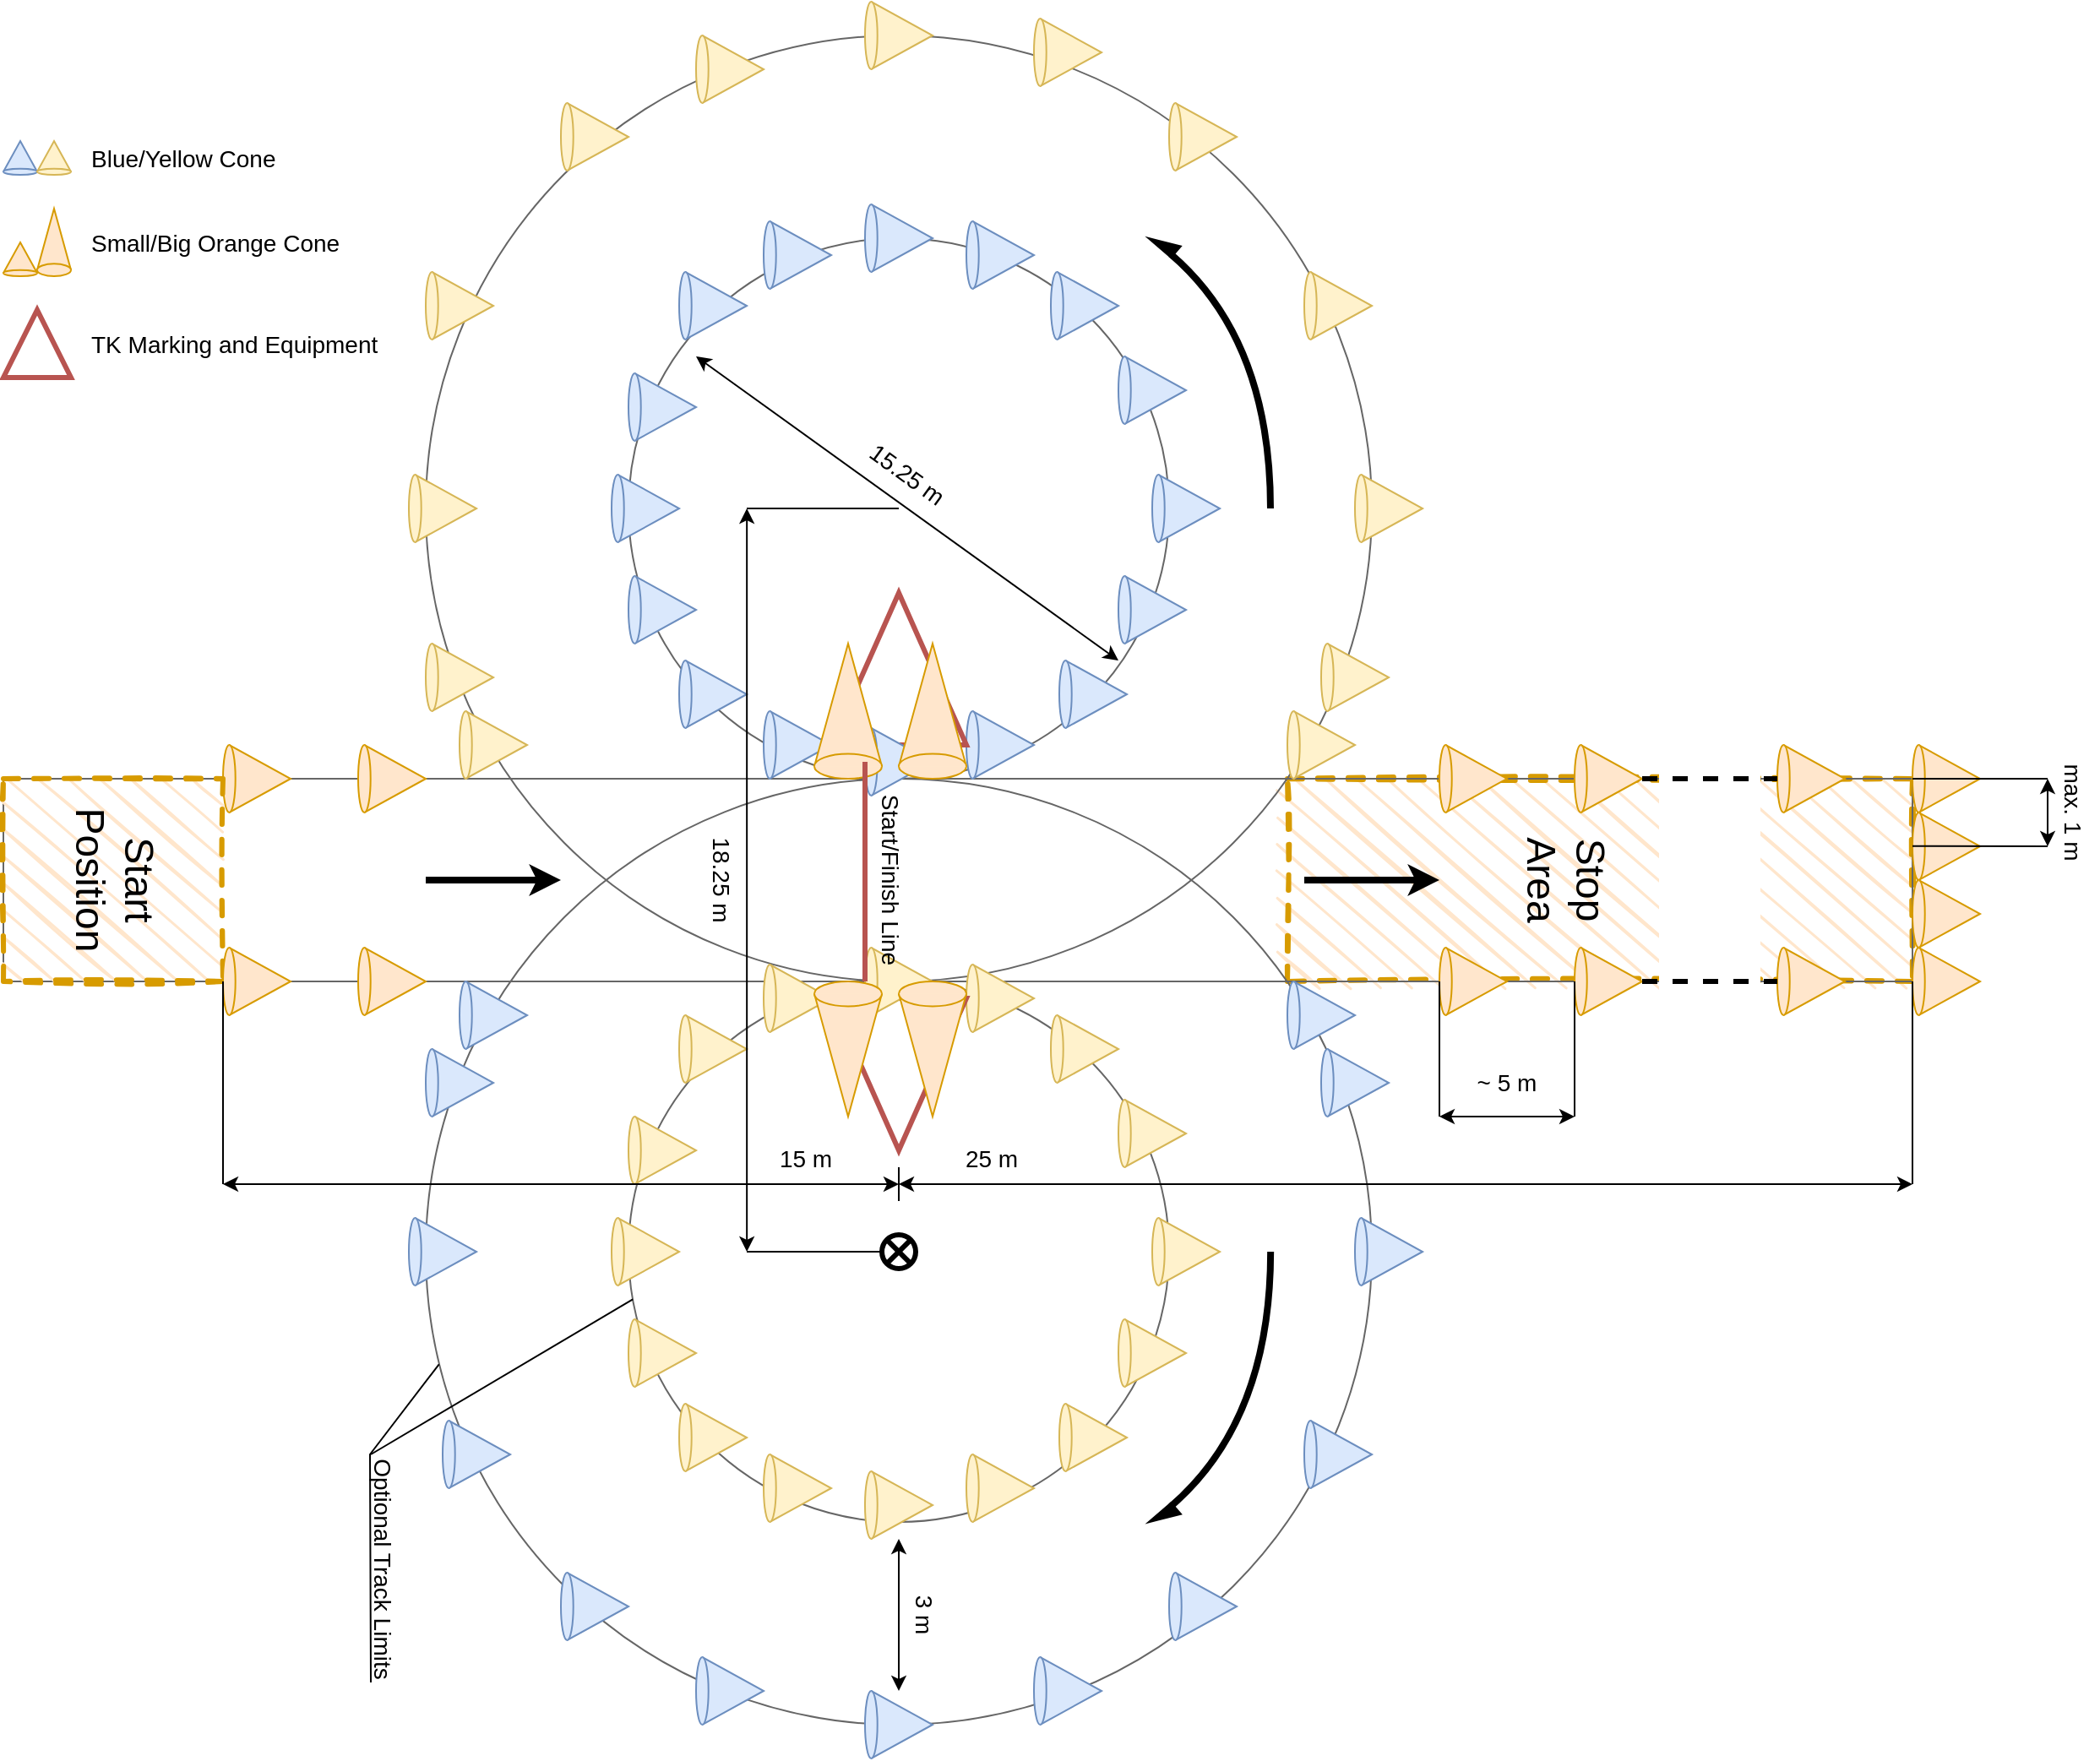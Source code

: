 <mxfile version="17.2.4" type="device"><diagram id="MuWoHAlohUoBWQjCXuMJ" name="Page-1"><mxGraphModel dx="1933" dy="887" grid="1" gridSize="10" guides="1" tooltips="1" connect="1" arrows="1" fold="1" page="1" pageScale="1" pageWidth="827" pageHeight="1169" math="0" shadow="0"><root><mxCell id="0"/><mxCell id="1" parent="0"/><mxCell id="T4EGr6HUUiXSHYxvenh9-151" value="" style="group;rotation=90;" parent="1" vertex="1" connectable="0"><mxGeometry x="100" y="-60" width="1040" height="1240" as="geometry"/></mxCell><mxCell id="T4EGr6HUUiXSHYxvenh9-90" value="" style="rounded=0;whiteSpace=wrap;html=1;dashed=1;strokeWidth=3;fillColor=#ffe6cc;sketch=1;glass=0;strokeColor=#d79b00;rotation=90;" parent="T4EGr6HUUiXSHYxvenh9-151" vertex="1"><mxGeometry x="785" y="435" width="120" height="370" as="geometry"/></mxCell><mxCell id="T4EGr6HUUiXSHYxvenh9-86" value="" style="rounded=0;whiteSpace=wrap;html=1;sketch=0;strokeColor=#666666;strokeWidth=1;fillColor=none;fontColor=#333333;rotation=90;" parent="T4EGr6HUUiXSHYxvenh9-151" vertex="1"><mxGeometry x="405" y="55" width="120" height="1130" as="geometry"/></mxCell><mxCell id="T4EGr6HUUiXSHYxvenh9-7" value="" style="ellipse;whiteSpace=wrap;html=1;aspect=fixed;fillColor=none;strokeColor=#666666;sketch=0;fontColor=#333333;rotation=90;" parent="T4EGr6HUUiXSHYxvenh9-151" vertex="1"><mxGeometry x="150" y="560" width="560" height="560" as="geometry"/></mxCell><mxCell id="T4EGr6HUUiXSHYxvenh9-1" value="" style="verticalLabelPosition=bottom;verticalAlign=top;html=1;shape=mxgraph.basic.cone;fillColor=#ffe6cc;strokeColor=#d79b00;rotation=90;" parent="T4EGr6HUUiXSHYxvenh9-151" vertex="1"><mxGeometry x="30" y="540" width="40" height="40" as="geometry"/></mxCell><mxCell id="T4EGr6HUUiXSHYxvenh9-8" value="" style="ellipse;whiteSpace=wrap;html=1;aspect=fixed;fillColor=none;fontColor=#333333;strokeColor=#666666;rotation=90;" parent="T4EGr6HUUiXSHYxvenh9-151" vertex="1"><mxGeometry x="150" y="120" width="560" height="560" as="geometry"/></mxCell><mxCell id="oz5WxTa_yikLA2aM4Ti5-54" value="" style="rounded=0;whiteSpace=wrap;html=1;dashed=1;strokeWidth=3;fillColor=#ffe6cc;sketch=1;glass=0;strokeColor=#d79b00;rotation=90;" parent="T4EGr6HUUiXSHYxvenh9-151" vertex="1"><mxGeometry x="-95" y="555" width="120" height="130" as="geometry"/></mxCell><mxCell id="T4EGr6HUUiXSHYxvenh9-2" value="" style="verticalLabelPosition=bottom;verticalAlign=top;html=1;shape=mxgraph.basic.cone;fillColor=#ffe6cc;strokeColor=#d79b00;rotation=90;" parent="T4EGr6HUUiXSHYxvenh9-151" vertex="1"><mxGeometry x="30" y="660" width="40" height="40" as="geometry"/></mxCell><mxCell id="T4EGr6HUUiXSHYxvenh9-3" value="" style="verticalLabelPosition=bottom;verticalAlign=top;html=1;shape=mxgraph.basic.cone;fillColor=#ffe6cc;strokeColor=#d79b00;rotation=90;" parent="T4EGr6HUUiXSHYxvenh9-151" vertex="1"><mxGeometry x="110" y="540" width="40" height="40" as="geometry"/></mxCell><mxCell id="T4EGr6HUUiXSHYxvenh9-4" value="" style="verticalLabelPosition=bottom;verticalAlign=top;html=1;shape=mxgraph.basic.cone;fillColor=#ffe6cc;strokeColor=#d79b00;rotation=90;" parent="T4EGr6HUUiXSHYxvenh9-151" vertex="1"><mxGeometry x="110" y="660" width="40" height="40" as="geometry"/></mxCell><mxCell id="T4EGr6HUUiXSHYxvenh9-5" value="" style="ellipse;whiteSpace=wrap;html=1;aspect=fixed;fillColor=none;fontColor=#333333;strokeColor=#666666;rotation=90;" parent="T4EGr6HUUiXSHYxvenh9-151" vertex="1"><mxGeometry x="270" y="680" width="320" height="320" as="geometry"/></mxCell><mxCell id="T4EGr6HUUiXSHYxvenh9-9" value="" style="ellipse;whiteSpace=wrap;html=1;aspect=fixed;fillColor=none;fontColor=#333333;strokeColor=#666666;rotation=90;" parent="T4EGr6HUUiXSHYxvenh9-151" vertex="1"><mxGeometry x="270" y="240" width="320" height="320" as="geometry"/></mxCell><mxCell id="T4EGr6HUUiXSHYxvenh9-10" value="" style="verticalLabelPosition=bottom;verticalAlign=top;html=1;shape=mxgraph.basic.cone;fillColor=#fff2cc;strokeColor=#d6b656;rotation=90;" parent="T4EGr6HUUiXSHYxvenh9-151" vertex="1"><mxGeometry x="170" y="520" width="40" height="40" as="geometry"/></mxCell><mxCell id="T4EGr6HUUiXSHYxvenh9-11" value="" style="verticalLabelPosition=bottom;verticalAlign=top;html=1;shape=mxgraph.basic.cone;fillColor=#fff2cc;strokeColor=#d6b656;rotation=90;" parent="T4EGr6HUUiXSHYxvenh9-151" vertex="1"><mxGeometry x="150" y="480" width="40" height="40" as="geometry"/></mxCell><mxCell id="T4EGr6HUUiXSHYxvenh9-12" value="" style="verticalLabelPosition=bottom;verticalAlign=top;html=1;shape=mxgraph.basic.cone;fillColor=#dae8fc;strokeColor=#6c8ebf;rotation=90;" parent="T4EGr6HUUiXSHYxvenh9-151" vertex="1"><mxGeometry x="170" y="680" width="40" height="40" as="geometry"/></mxCell><mxCell id="T4EGr6HUUiXSHYxvenh9-13" value="" style="verticalLabelPosition=bottom;verticalAlign=top;html=1;shape=mxgraph.basic.cone;fillColor=#dae8fc;strokeColor=#6c8ebf;rotation=90;" parent="T4EGr6HUUiXSHYxvenh9-151" vertex="1"><mxGeometry x="150" y="720" width="40" height="40" as="geometry"/></mxCell><mxCell id="T4EGr6HUUiXSHYxvenh9-14" value="" style="verticalLabelPosition=bottom;verticalAlign=top;html=1;shape=mxgraph.basic.cone;fillColor=#fff2cc;strokeColor=#d6b656;rotation=90;" parent="T4EGr6HUUiXSHYxvenh9-151" vertex="1"><mxGeometry x="660" y="520" width="40" height="40" as="geometry"/></mxCell><mxCell id="T4EGr6HUUiXSHYxvenh9-15" value="" style="verticalLabelPosition=bottom;verticalAlign=top;html=1;shape=mxgraph.basic.cone;fillColor=#fff2cc;strokeColor=#d6b656;rotation=90;" parent="T4EGr6HUUiXSHYxvenh9-151" vertex="1"><mxGeometry x="680" y="480" width="40" height="40" as="geometry"/></mxCell><mxCell id="T4EGr6HUUiXSHYxvenh9-16" value="" style="verticalLabelPosition=bottom;verticalAlign=top;html=1;shape=mxgraph.basic.cone;fillColor=#dae8fc;strokeColor=#6c8ebf;rotation=90;" parent="T4EGr6HUUiXSHYxvenh9-151" vertex="1"><mxGeometry x="660" y="680" width="40" height="40" as="geometry"/></mxCell><mxCell id="T4EGr6HUUiXSHYxvenh9-17" value="" style="verticalLabelPosition=bottom;verticalAlign=top;html=1;shape=mxgraph.basic.cone;fillColor=#dae8fc;strokeColor=#6c8ebf;rotation=90;" parent="T4EGr6HUUiXSHYxvenh9-151" vertex="1"><mxGeometry x="680" y="720" width="40" height="40" as="geometry"/></mxCell><mxCell id="T4EGr6HUUiXSHYxvenh9-18" value="" style="verticalLabelPosition=bottom;verticalAlign=top;html=1;shape=mxgraph.basic.cone;fillColor=#dae8fc;strokeColor=#6c8ebf;rotation=90;" parent="T4EGr6HUUiXSHYxvenh9-151" vertex="1"><mxGeometry x="700" y="820" width="40" height="40" as="geometry"/></mxCell><mxCell id="T4EGr6HUUiXSHYxvenh9-19" value="" style="verticalLabelPosition=bottom;verticalAlign=top;html=1;shape=mxgraph.basic.cone;fillColor=#dae8fc;strokeColor=#6c8ebf;rotation=90;" parent="T4EGr6HUUiXSHYxvenh9-151" vertex="1"><mxGeometry x="140" y="820" width="40" height="40" as="geometry"/></mxCell><mxCell id="T4EGr6HUUiXSHYxvenh9-20" value="" style="verticalLabelPosition=bottom;verticalAlign=top;html=1;shape=mxgraph.basic.cone;fillColor=#dae8fc;strokeColor=#6c8ebf;rotation=90;" parent="T4EGr6HUUiXSHYxvenh9-151" vertex="1"><mxGeometry x="410" y="1100" width="40" height="40" as="geometry"/></mxCell><mxCell id="T4EGr6HUUiXSHYxvenh9-21" value="" style="verticalLabelPosition=bottom;verticalAlign=top;html=1;shape=mxgraph.basic.cone;fillColor=#dae8fc;strokeColor=#6c8ebf;rotation=90;" parent="T4EGr6HUUiXSHYxvenh9-151" vertex="1"><mxGeometry x="510" y="1080" width="40" height="40" as="geometry"/></mxCell><mxCell id="T4EGr6HUUiXSHYxvenh9-22" value="" style="verticalLabelPosition=bottom;verticalAlign=top;html=1;shape=mxgraph.basic.cone;fillColor=#dae8fc;strokeColor=#6c8ebf;rotation=90;" parent="T4EGr6HUUiXSHYxvenh9-151" vertex="1"><mxGeometry x="590" y="1030" width="40" height="40" as="geometry"/></mxCell><mxCell id="T4EGr6HUUiXSHYxvenh9-23" value="" style="verticalLabelPosition=bottom;verticalAlign=top;html=1;shape=mxgraph.basic.cone;fillColor=#dae8fc;strokeColor=#6c8ebf;rotation=90;" parent="T4EGr6HUUiXSHYxvenh9-151" vertex="1"><mxGeometry x="670" y="940" width="40" height="40" as="geometry"/></mxCell><mxCell id="T4EGr6HUUiXSHYxvenh9-24" value="" style="verticalLabelPosition=bottom;verticalAlign=top;html=1;shape=mxgraph.basic.cone;fillColor=#dae8fc;strokeColor=#6c8ebf;rotation=90;" parent="T4EGr6HUUiXSHYxvenh9-151" vertex="1"><mxGeometry x="310" y="1080" width="40" height="40" as="geometry"/></mxCell><mxCell id="T4EGr6HUUiXSHYxvenh9-25" value="" style="verticalLabelPosition=bottom;verticalAlign=top;html=1;shape=mxgraph.basic.cone;fillColor=#dae8fc;strokeColor=#6c8ebf;rotation=90;" parent="T4EGr6HUUiXSHYxvenh9-151" vertex="1"><mxGeometry x="230" y="1030" width="40" height="40" as="geometry"/></mxCell><mxCell id="T4EGr6HUUiXSHYxvenh9-26" value="" style="verticalLabelPosition=bottom;verticalAlign=top;html=1;shape=mxgraph.basic.cone;fillColor=#dae8fc;strokeColor=#6c8ebf;rotation=90;" parent="T4EGr6HUUiXSHYxvenh9-151" vertex="1"><mxGeometry x="160" y="940" width="40" height="40" as="geometry"/></mxCell><mxCell id="T4EGr6HUUiXSHYxvenh9-27" value="" style="verticalLabelPosition=bottom;verticalAlign=top;html=1;shape=mxgraph.basic.cone;fillColor=#fff2cc;strokeColor=#d6b656;rotation=90;" parent="T4EGr6HUUiXSHYxvenh9-151" vertex="1"><mxGeometry x="140" y="380" width="40" height="40" as="geometry"/></mxCell><mxCell id="T4EGr6HUUiXSHYxvenh9-28" value="" style="verticalLabelPosition=bottom;verticalAlign=top;html=1;shape=mxgraph.basic.cone;fillColor=#fff2cc;strokeColor=#d6b656;rotation=90;" parent="T4EGr6HUUiXSHYxvenh9-151" vertex="1"><mxGeometry x="700" y="380" width="40" height="40" as="geometry"/></mxCell><mxCell id="T4EGr6HUUiXSHYxvenh9-29" value="" style="verticalLabelPosition=bottom;verticalAlign=top;html=1;shape=mxgraph.basic.cone;fillColor=#fff2cc;strokeColor=#d6b656;rotation=90;" parent="T4EGr6HUUiXSHYxvenh9-151" vertex="1"><mxGeometry x="410" y="100" width="40" height="40" as="geometry"/></mxCell><mxCell id="T4EGr6HUUiXSHYxvenh9-30" value="" style="verticalLabelPosition=bottom;verticalAlign=top;html=1;shape=mxgraph.basic.cone;fillColor=#fff2cc;strokeColor=#d6b656;rotation=90;" parent="T4EGr6HUUiXSHYxvenh9-151" vertex="1"><mxGeometry x="510" y="110" width="40" height="40" as="geometry"/></mxCell><mxCell id="T4EGr6HUUiXSHYxvenh9-31" value="" style="verticalLabelPosition=bottom;verticalAlign=top;html=1;shape=mxgraph.basic.cone;fillColor=#fff2cc;strokeColor=#d6b656;rotation=90;" parent="T4EGr6HUUiXSHYxvenh9-151" vertex="1"><mxGeometry x="590" y="160" width="40" height="40" as="geometry"/></mxCell><mxCell id="T4EGr6HUUiXSHYxvenh9-32" value="" style="verticalLabelPosition=bottom;verticalAlign=top;html=1;shape=mxgraph.basic.cone;fillColor=#fff2cc;strokeColor=#d6b656;rotation=90;" parent="T4EGr6HUUiXSHYxvenh9-151" vertex="1"><mxGeometry x="670" y="260" width="40" height="40" as="geometry"/></mxCell><mxCell id="T4EGr6HUUiXSHYxvenh9-33" value="" style="verticalLabelPosition=bottom;verticalAlign=top;html=1;shape=mxgraph.basic.cone;fillColor=#fff2cc;strokeColor=#d6b656;rotation=90;" parent="T4EGr6HUUiXSHYxvenh9-151" vertex="1"><mxGeometry x="310" y="120" width="40" height="40" as="geometry"/></mxCell><mxCell id="T4EGr6HUUiXSHYxvenh9-34" value="" style="verticalLabelPosition=bottom;verticalAlign=top;html=1;shape=mxgraph.basic.cone;fillColor=#fff2cc;strokeColor=#d6b656;rotation=90;" parent="T4EGr6HUUiXSHYxvenh9-151" vertex="1"><mxGeometry x="230" y="160" width="40" height="40" as="geometry"/></mxCell><mxCell id="T4EGr6HUUiXSHYxvenh9-35" value="" style="verticalLabelPosition=bottom;verticalAlign=top;html=1;shape=mxgraph.basic.cone;fillColor=#fff2cc;strokeColor=#d6b656;rotation=90;" parent="T4EGr6HUUiXSHYxvenh9-151" vertex="1"><mxGeometry x="150" y="260" width="40" height="40" as="geometry"/></mxCell><mxCell id="T4EGr6HUUiXSHYxvenh9-36" value="" style="verticalLabelPosition=bottom;verticalAlign=top;html=1;shape=mxgraph.basic.cone;fillColor=#dae8fc;strokeColor=#6c8ebf;rotation=90;" parent="T4EGr6HUUiXSHYxvenh9-151" vertex="1"><mxGeometry x="410" y="220" width="40" height="40" as="geometry"/></mxCell><mxCell id="T4EGr6HUUiXSHYxvenh9-38" value="" style="verticalLabelPosition=bottom;verticalAlign=top;html=1;shape=mxgraph.basic.cone;fillColor=#dae8fc;strokeColor=#6c8ebf;rotation=90;" parent="T4EGr6HUUiXSHYxvenh9-151" vertex="1"><mxGeometry x="260" y="380" width="40" height="40" as="geometry"/></mxCell><mxCell id="T4EGr6HUUiXSHYxvenh9-39" value="" style="verticalLabelPosition=bottom;verticalAlign=top;html=1;shape=mxgraph.basic.cone;fillColor=#dae8fc;strokeColor=#6c8ebf;rotation=90;" parent="T4EGr6HUUiXSHYxvenh9-151" vertex="1"><mxGeometry x="580" y="380" width="40" height="40" as="geometry"/></mxCell><mxCell id="T4EGr6HUUiXSHYxvenh9-40" value="" style="verticalLabelPosition=bottom;verticalAlign=top;html=1;shape=mxgraph.basic.cone;fillColor=#dae8fc;strokeColor=#6c8ebf;rotation=90;" parent="T4EGr6HUUiXSHYxvenh9-151" vertex="1"><mxGeometry x="350" y="230" width="40" height="40" as="geometry"/></mxCell><mxCell id="T4EGr6HUUiXSHYxvenh9-41" value="" style="verticalLabelPosition=bottom;verticalAlign=top;html=1;shape=mxgraph.basic.cone;fillColor=#dae8fc;strokeColor=#6c8ebf;rotation=90;" parent="T4EGr6HUUiXSHYxvenh9-151" vertex="1"><mxGeometry x="300" y="260" width="40" height="40" as="geometry"/></mxCell><mxCell id="T4EGr6HUUiXSHYxvenh9-42" value="" style="verticalLabelPosition=bottom;verticalAlign=top;html=1;shape=mxgraph.basic.cone;fillColor=#dae8fc;strokeColor=#6c8ebf;rotation=90;" parent="T4EGr6HUUiXSHYxvenh9-151" vertex="1"><mxGeometry x="270" y="320" width="40" height="40" as="geometry"/></mxCell><mxCell id="T4EGr6HUUiXSHYxvenh9-43" value="" style="verticalLabelPosition=bottom;verticalAlign=top;html=1;shape=mxgraph.basic.cone;fillColor=#dae8fc;strokeColor=#6c8ebf;rotation=90;" parent="T4EGr6HUUiXSHYxvenh9-151" vertex="1"><mxGeometry x="470" y="230" width="40" height="40" as="geometry"/></mxCell><mxCell id="T4EGr6HUUiXSHYxvenh9-44" value="" style="verticalLabelPosition=bottom;verticalAlign=top;html=1;shape=mxgraph.basic.cone;fillColor=#dae8fc;strokeColor=#6c8ebf;rotation=90;" parent="T4EGr6HUUiXSHYxvenh9-151" vertex="1"><mxGeometry x="520" y="260" width="40" height="40" as="geometry"/></mxCell><mxCell id="T4EGr6HUUiXSHYxvenh9-45" value="" style="verticalLabelPosition=bottom;verticalAlign=top;html=1;shape=mxgraph.basic.cone;fillColor=#dae8fc;strokeColor=#6c8ebf;rotation=90;" parent="T4EGr6HUUiXSHYxvenh9-151" vertex="1"><mxGeometry x="560" y="310" width="40" height="40" as="geometry"/></mxCell><mxCell id="T4EGr6HUUiXSHYxvenh9-46" value="" style="verticalLabelPosition=bottom;verticalAlign=top;html=1;shape=mxgraph.basic.cone;fillColor=#dae8fc;strokeColor=#6c8ebf;rotation=90;" parent="T4EGr6HUUiXSHYxvenh9-151" vertex="1"><mxGeometry x="560" y="440" width="40" height="40" as="geometry"/></mxCell><mxCell id="T4EGr6HUUiXSHYxvenh9-47" value="" style="verticalLabelPosition=bottom;verticalAlign=top;html=1;shape=mxgraph.basic.cone;fillColor=#dae8fc;strokeColor=#6c8ebf;rotation=90;" parent="T4EGr6HUUiXSHYxvenh9-151" vertex="1"><mxGeometry x="525" y="490" width="40" height="40" as="geometry"/></mxCell><mxCell id="T4EGr6HUUiXSHYxvenh9-48" value="" style="verticalLabelPosition=bottom;verticalAlign=top;html=1;shape=mxgraph.basic.cone;fillColor=#dae8fc;strokeColor=#6c8ebf;rotation=90;" parent="T4EGr6HUUiXSHYxvenh9-151" vertex="1"><mxGeometry x="470" y="520" width="40" height="40" as="geometry"/></mxCell><mxCell id="T4EGr6HUUiXSHYxvenh9-49" value="" style="verticalLabelPosition=bottom;verticalAlign=top;html=1;shape=mxgraph.basic.cone;fillColor=#dae8fc;strokeColor=#6c8ebf;rotation=90;" parent="T4EGr6HUUiXSHYxvenh9-151" vertex="1"><mxGeometry x="270" y="440" width="40" height="40" as="geometry"/></mxCell><mxCell id="T4EGr6HUUiXSHYxvenh9-50" value="" style="verticalLabelPosition=bottom;verticalAlign=top;html=1;shape=mxgraph.basic.cone;fillColor=#dae8fc;strokeColor=#6c8ebf;rotation=90;" parent="T4EGr6HUUiXSHYxvenh9-151" vertex="1"><mxGeometry x="300" y="490" width="40" height="40" as="geometry"/></mxCell><mxCell id="T4EGr6HUUiXSHYxvenh9-51" value="" style="verticalLabelPosition=bottom;verticalAlign=top;html=1;shape=mxgraph.basic.cone;fillColor=#dae8fc;strokeColor=#6c8ebf;rotation=90;" parent="T4EGr6HUUiXSHYxvenh9-151" vertex="1"><mxGeometry x="350" y="520" width="40" height="40" as="geometry"/></mxCell><mxCell id="T4EGr6HUUiXSHYxvenh9-53" value="" style="verticalLabelPosition=bottom;verticalAlign=top;html=1;shape=mxgraph.basic.cone;fillColor=#fff2cc;strokeColor=#d6b656;rotation=90;" parent="T4EGr6HUUiXSHYxvenh9-151" vertex="1"><mxGeometry x="410" y="970" width="40" height="40" as="geometry"/></mxCell><mxCell id="T4EGr6HUUiXSHYxvenh9-54" value="" style="verticalLabelPosition=bottom;verticalAlign=top;html=1;shape=mxgraph.basic.cone;fillColor=#fff2cc;strokeColor=#d6b656;rotation=90;" parent="T4EGr6HUUiXSHYxvenh9-151" vertex="1"><mxGeometry x="260" y="820" width="40" height="40" as="geometry"/></mxCell><mxCell id="T4EGr6HUUiXSHYxvenh9-55" value="" style="verticalLabelPosition=bottom;verticalAlign=top;html=1;shape=mxgraph.basic.cone;fillColor=#fff2cc;strokeColor=#d6b656;rotation=90;" parent="T4EGr6HUUiXSHYxvenh9-151" vertex="1"><mxGeometry x="580" y="820" width="40" height="40" as="geometry"/></mxCell><mxCell id="T4EGr6HUUiXSHYxvenh9-56" value="" style="verticalLabelPosition=bottom;verticalAlign=top;html=1;shape=mxgraph.basic.cone;fillColor=#fff2cc;strokeColor=#d6b656;rotation=90;" parent="T4EGr6HUUiXSHYxvenh9-151" vertex="1"><mxGeometry x="350" y="670" width="40" height="40" as="geometry"/></mxCell><mxCell id="T4EGr6HUUiXSHYxvenh9-57" value="" style="verticalLabelPosition=bottom;verticalAlign=top;html=1;shape=mxgraph.basic.cone;fillColor=#fff2cc;strokeColor=#d6b656;rotation=90;" parent="T4EGr6HUUiXSHYxvenh9-151" vertex="1"><mxGeometry x="300" y="700" width="40" height="40" as="geometry"/></mxCell><mxCell id="T4EGr6HUUiXSHYxvenh9-58" value="" style="verticalLabelPosition=bottom;verticalAlign=top;html=1;shape=mxgraph.basic.cone;fillColor=#fff2cc;strokeColor=#d6b656;rotation=90;" parent="T4EGr6HUUiXSHYxvenh9-151" vertex="1"><mxGeometry x="270" y="760" width="40" height="40" as="geometry"/></mxCell><mxCell id="T4EGr6HUUiXSHYxvenh9-59" value="" style="verticalLabelPosition=bottom;verticalAlign=top;html=1;shape=mxgraph.basic.cone;fillColor=#fff2cc;strokeColor=#d6b656;rotation=90;" parent="T4EGr6HUUiXSHYxvenh9-151" vertex="1"><mxGeometry x="470" y="670" width="40" height="40" as="geometry"/></mxCell><mxCell id="T4EGr6HUUiXSHYxvenh9-60" value="" style="verticalLabelPosition=bottom;verticalAlign=top;html=1;shape=mxgraph.basic.cone;fillColor=#fff2cc;strokeColor=#d6b656;rotation=90;" parent="T4EGr6HUUiXSHYxvenh9-151" vertex="1"><mxGeometry x="520" y="700" width="40" height="40" as="geometry"/></mxCell><mxCell id="T4EGr6HUUiXSHYxvenh9-61" value="" style="verticalLabelPosition=bottom;verticalAlign=top;html=1;shape=mxgraph.basic.cone;fillColor=#fff2cc;strokeColor=#d6b656;rotation=90;" parent="T4EGr6HUUiXSHYxvenh9-151" vertex="1"><mxGeometry x="560" y="750" width="40" height="40" as="geometry"/></mxCell><mxCell id="T4EGr6HUUiXSHYxvenh9-62" value="" style="verticalLabelPosition=bottom;verticalAlign=top;html=1;shape=mxgraph.basic.cone;fillColor=#fff2cc;strokeColor=#d6b656;rotation=90;" parent="T4EGr6HUUiXSHYxvenh9-151" vertex="1"><mxGeometry x="560" y="880" width="40" height="40" as="geometry"/></mxCell><mxCell id="T4EGr6HUUiXSHYxvenh9-63" value="" style="verticalLabelPosition=bottom;verticalAlign=top;html=1;shape=mxgraph.basic.cone;fillColor=#fff2cc;strokeColor=#d6b656;rotation=90;" parent="T4EGr6HUUiXSHYxvenh9-151" vertex="1"><mxGeometry x="525" y="930" width="40" height="40" as="geometry"/></mxCell><mxCell id="T4EGr6HUUiXSHYxvenh9-64" value="" style="verticalLabelPosition=bottom;verticalAlign=top;html=1;shape=mxgraph.basic.cone;fillColor=#fff2cc;strokeColor=#d6b656;rotation=90;" parent="T4EGr6HUUiXSHYxvenh9-151" vertex="1"><mxGeometry x="470" y="960" width="40" height="40" as="geometry"/></mxCell><mxCell id="T4EGr6HUUiXSHYxvenh9-65" value="" style="verticalLabelPosition=bottom;verticalAlign=top;html=1;shape=mxgraph.basic.cone;fillColor=#fff2cc;strokeColor=#d6b656;rotation=90;" parent="T4EGr6HUUiXSHYxvenh9-151" vertex="1"><mxGeometry x="270" y="880" width="40" height="40" as="geometry"/></mxCell><mxCell id="T4EGr6HUUiXSHYxvenh9-66" value="" style="verticalLabelPosition=bottom;verticalAlign=top;html=1;shape=mxgraph.basic.cone;fillColor=#fff2cc;strokeColor=#d6b656;rotation=90;" parent="T4EGr6HUUiXSHYxvenh9-151" vertex="1"><mxGeometry x="300" y="930" width="40" height="40" as="geometry"/></mxCell><mxCell id="T4EGr6HUUiXSHYxvenh9-67" value="" style="verticalLabelPosition=bottom;verticalAlign=top;html=1;shape=mxgraph.basic.cone;fillColor=#fff2cc;strokeColor=#d6b656;rotation=90;" parent="T4EGr6HUUiXSHYxvenh9-151" vertex="1"><mxGeometry x="350" y="960" width="40" height="40" as="geometry"/></mxCell><mxCell id="T4EGr6HUUiXSHYxvenh9-74" value="" style="triangle;whiteSpace=wrap;html=1;rotation=-90;fillColor=none;strokeColor=#b85450;strokeWidth=3;" parent="T4EGr6HUUiXSHYxvenh9-151" vertex="1"><mxGeometry x="385" y="455" width="90" height="80" as="geometry"/></mxCell><mxCell id="T4EGr6HUUiXSHYxvenh9-37" value="" style="verticalLabelPosition=bottom;verticalAlign=top;html=1;shape=mxgraph.basic.cone;fillColor=#dae8fc;strokeColor=#6c8ebf;flipH=1;flipV=0;rotation=90;" parent="T4EGr6HUUiXSHYxvenh9-151" vertex="1"><mxGeometry x="410" y="530" width="40" height="40" as="geometry"/></mxCell><mxCell id="T4EGr6HUUiXSHYxvenh9-72" value="" style="verticalLabelPosition=bottom;verticalAlign=top;html=1;shape=mxgraph.basic.cone;fillColor=#ffe6cc;strokeColor=#d79b00;rotation=0;" parent="T4EGr6HUUiXSHYxvenh9-151" vertex="1"><mxGeometry x="430" y="480" width="40" height="80" as="geometry"/></mxCell><mxCell id="T4EGr6HUUiXSHYxvenh9-71" value="" style="verticalLabelPosition=bottom;verticalAlign=top;html=1;shape=mxgraph.basic.cone;fillColor=#ffe6cc;strokeColor=#d79b00;rotation=0;" parent="T4EGr6HUUiXSHYxvenh9-151" vertex="1"><mxGeometry x="380" y="480" width="40" height="80" as="geometry"/></mxCell><mxCell id="T4EGr6HUUiXSHYxvenh9-75" value="" style="triangle;whiteSpace=wrap;html=1;rotation=-90;fillColor=none;strokeColor=#b85450;strokeWidth=3;flipH=1;" parent="T4EGr6HUUiXSHYxvenh9-151" vertex="1"><mxGeometry x="385" y="695" width="90" height="80" as="geometry"/></mxCell><mxCell id="T4EGr6HUUiXSHYxvenh9-52" value="" style="verticalLabelPosition=bottom;verticalAlign=top;html=1;shape=mxgraph.basic.cone;fillColor=#fff2cc;strokeColor=#d6b656;rotation=90;" parent="T4EGr6HUUiXSHYxvenh9-151" vertex="1"><mxGeometry x="410" y="660" width="40" height="40" as="geometry"/></mxCell><mxCell id="T4EGr6HUUiXSHYxvenh9-69" value="" style="verticalLabelPosition=bottom;verticalAlign=top;html=1;shape=mxgraph.basic.cone;fillColor=#ffe6cc;strokeColor=#d79b00;rotation=180;" parent="T4EGr6HUUiXSHYxvenh9-151" vertex="1"><mxGeometry x="430" y="680" width="40" height="80" as="geometry"/></mxCell><mxCell id="T4EGr6HUUiXSHYxvenh9-70" value="" style="verticalLabelPosition=bottom;verticalAlign=top;html=1;shape=mxgraph.basic.cone;fillColor=#ffe6cc;strokeColor=#d79b00;rotation=180;" parent="T4EGr6HUUiXSHYxvenh9-151" vertex="1"><mxGeometry x="380" y="680" width="40" height="80" as="geometry"/></mxCell><mxCell id="T4EGr6HUUiXSHYxvenh9-76" value="" style="verticalLabelPosition=bottom;verticalAlign=top;html=1;shape=mxgraph.basic.cone;fillColor=#ffe6cc;strokeColor=#d79b00;rotation=90;" parent="T4EGr6HUUiXSHYxvenh9-151" vertex="1"><mxGeometry x="750" y="540" width="40" height="40" as="geometry"/></mxCell><mxCell id="T4EGr6HUUiXSHYxvenh9-77" value="" style="verticalLabelPosition=bottom;verticalAlign=top;html=1;shape=mxgraph.basic.cone;fillColor=#ffe6cc;strokeColor=#d79b00;rotation=90;" parent="T4EGr6HUUiXSHYxvenh9-151" vertex="1"><mxGeometry x="750" y="660" width="40" height="40" as="geometry"/></mxCell><mxCell id="T4EGr6HUUiXSHYxvenh9-78" value="" style="verticalLabelPosition=bottom;verticalAlign=top;html=1;shape=mxgraph.basic.cone;fillColor=#ffe6cc;strokeColor=#d79b00;rotation=90;" parent="T4EGr6HUUiXSHYxvenh9-151" vertex="1"><mxGeometry x="950" y="540" width="40" height="40" as="geometry"/></mxCell><mxCell id="T4EGr6HUUiXSHYxvenh9-79" value="" style="verticalLabelPosition=bottom;verticalAlign=top;html=1;shape=mxgraph.basic.cone;fillColor=#ffe6cc;strokeColor=#d79b00;rotation=90;" parent="T4EGr6HUUiXSHYxvenh9-151" vertex="1"><mxGeometry x="950" y="660" width="40" height="40" as="geometry"/></mxCell><mxCell id="T4EGr6HUUiXSHYxvenh9-80" value="" style="verticalLabelPosition=bottom;verticalAlign=top;html=1;shape=mxgraph.basic.cone;fillColor=#ffe6cc;strokeColor=#d79b00;rotation=90;" parent="T4EGr6HUUiXSHYxvenh9-151" vertex="1"><mxGeometry x="1030" y="540" width="40" height="40" as="geometry"/></mxCell><mxCell id="T4EGr6HUUiXSHYxvenh9-81" value="" style="verticalLabelPosition=bottom;verticalAlign=top;html=1;shape=mxgraph.basic.cone;fillColor=#ffe6cc;strokeColor=#d79b00;rotation=90;" parent="T4EGr6HUUiXSHYxvenh9-151" vertex="1"><mxGeometry x="1030" y="660" width="40" height="40" as="geometry"/></mxCell><mxCell id="T4EGr6HUUiXSHYxvenh9-83" value="" style="verticalLabelPosition=bottom;verticalAlign=top;html=1;shape=mxgraph.basic.cone;fillColor=#ffe6cc;strokeColor=#d79b00;rotation=90;" parent="T4EGr6HUUiXSHYxvenh9-151" vertex="1"><mxGeometry x="1030" y="580" width="40" height="40" as="geometry"/></mxCell><mxCell id="T4EGr6HUUiXSHYxvenh9-89" value="" style="verticalLabelPosition=bottom;verticalAlign=top;html=1;shape=mxgraph.basic.cone;fillColor=#ffe6cc;strokeColor=#d79b00;rotation=90;" parent="T4EGr6HUUiXSHYxvenh9-151" vertex="1"><mxGeometry x="1030" y="620" width="40" height="40" as="geometry"/></mxCell><mxCell id="T4EGr6HUUiXSHYxvenh9-93" value="" style="endArrow=async;html=1;strokeColor=default;strokeWidth=4;curved=1;endFill=0;exitX=0.5;exitY=0.107;exitDx=0;exitDy=0;exitPerimeter=0;entryX=0.786;entryY=0.232;entryDx=0;entryDy=0;entryPerimeter=0;" parent="T4EGr6HUUiXSHYxvenh9-151" source="T4EGr6HUUiXSHYxvenh9-7" target="T4EGr6HUUiXSHYxvenh9-7" edge="1"><mxGeometry width="50" height="50" relative="1" as="geometry"><mxPoint x="650" y="1060" as="sourcePoint"/><mxPoint x="700" y="1110" as="targetPoint"/><Array as="points"><mxPoint x="650" y="940"/></Array></mxGeometry></mxCell><mxCell id="T4EGr6HUUiXSHYxvenh9-94" value="" style="endArrow=none;html=1;strokeColor=default;strokeWidth=4;curved=1;endFill=0;exitX=0.5;exitY=0.107;exitDx=0;exitDy=0;exitPerimeter=0;entryX=0.786;entryY=0.232;entryDx=0;entryDy=0;entryPerimeter=0;startArrow=async;startFill=0;" parent="T4EGr6HUUiXSHYxvenh9-151" edge="1"><mxGeometry width="50" height="50" relative="1" as="geometry"><mxPoint x="580" y="240" as="sourcePoint"/><mxPoint x="650" y="400" as="targetPoint"/><Array as="points"><mxPoint x="650" y="300"/></Array></mxGeometry></mxCell><mxCell id="T4EGr6HUUiXSHYxvenh9-96" value="" style="endArrow=classic;html=1;strokeColor=default;strokeWidth=4;curved=1;" parent="T4EGr6HUUiXSHYxvenh9-151" edge="1"><mxGeometry width="50" height="50" relative="1" as="geometry"><mxPoint x="150" y="620" as="sourcePoint"/><mxPoint x="230" y="620" as="targetPoint"/></mxGeometry></mxCell><mxCell id="T4EGr6HUUiXSHYxvenh9-97" value="" style="endArrow=classic;html=1;strokeColor=default;strokeWidth=4;curved=1;entryX=0.5;entryY=0.65;entryDx=0;entryDy=0;entryPerimeter=0;" parent="T4EGr6HUUiXSHYxvenh9-151" edge="1"><mxGeometry width="50" height="50" relative="1" as="geometry"><mxPoint x="670" y="620" as="sourcePoint"/><mxPoint x="750" y="620" as="targetPoint"/></mxGeometry></mxCell><mxCell id="T4EGr6HUUiXSHYxvenh9-99" value="" style="verticalLabelPosition=bottom;verticalAlign=top;html=1;shape=mxgraph.basic.cone;fillColor=#ffe6cc;strokeColor=#d79b00;rotation=90;" parent="T4EGr6HUUiXSHYxvenh9-151" vertex="1"><mxGeometry x="830" y="660" width="40" height="40" as="geometry"/></mxCell><mxCell id="T4EGr6HUUiXSHYxvenh9-100" value="" style="verticalLabelPosition=bottom;verticalAlign=top;html=1;shape=mxgraph.basic.cone;fillColor=#ffe6cc;strokeColor=#d79b00;rotation=90;" parent="T4EGr6HUUiXSHYxvenh9-151" vertex="1"><mxGeometry x="830" y="540" width="40" height="40" as="geometry"/></mxCell><mxCell id="T4EGr6HUUiXSHYxvenh9-105" value="" style="rounded=0;whiteSpace=wrap;html=1;strokeColor=none;strokeWidth=3;fillColor=default;rotation=90;" parent="T4EGr6HUUiXSHYxvenh9-151" vertex="1"><mxGeometry x="840" y="590" width="140" height="60" as="geometry"/></mxCell><mxCell id="T4EGr6HUUiXSHYxvenh9-106" value="" style="endArrow=none;html=1;rounded=1;strokeColor=default;strokeWidth=3;dashed=1;exitX=0.5;exitY=0;exitDx=0;exitDy=0;exitPerimeter=0;entryX=0.5;entryY=1;entryDx=0;entryDy=0;entryPerimeter=0;" parent="T4EGr6HUUiXSHYxvenh9-151" source="T4EGr6HUUiXSHYxvenh9-100" target="T4EGr6HUUiXSHYxvenh9-78" edge="1"><mxGeometry width="50" height="50" relative="1" as="geometry"><mxPoint x="900" y="460" as="sourcePoint"/><mxPoint x="950" y="510" as="targetPoint"/></mxGeometry></mxCell><mxCell id="T4EGr6HUUiXSHYxvenh9-107" value="" style="endArrow=none;html=1;rounded=1;strokeColor=default;strokeWidth=3;dashed=1;exitX=0.5;exitY=0;exitDx=0;exitDy=0;exitPerimeter=0;entryX=0.5;entryY=1;entryDx=0;entryDy=0;entryPerimeter=0;" parent="T4EGr6HUUiXSHYxvenh9-151" edge="1"><mxGeometry width="50" height="50" relative="1" as="geometry"><mxPoint x="870" y="680" as="sourcePoint"/><mxPoint x="950" y="680" as="targetPoint"/></mxGeometry></mxCell><mxCell id="T4EGr6HUUiXSHYxvenh9-110" value="" style="shape=sumEllipse;perimeter=ellipsePerimeter;whiteSpace=wrap;html=1;backgroundOutline=1;strokeColor=default;strokeWidth=3;fillColor=default;rotation=90;" parent="T4EGr6HUUiXSHYxvenh9-151" vertex="1"><mxGeometry x="420" y="830" width="20" height="20" as="geometry"/></mxCell><mxCell id="T4EGr6HUUiXSHYxvenh9-111" value="Stop Area" style="text;html=1;strokeColor=none;fillColor=none;align=center;verticalAlign=middle;whiteSpace=wrap;rounded=0;glass=0;dashed=1;sketch=1;fontSize=24;rotation=90;" parent="T4EGr6HUUiXSHYxvenh9-151" vertex="1"><mxGeometry x="775" y="605" width="100" height="30" as="geometry"/></mxCell><mxCell id="T4EGr6HUUiXSHYxvenh9-112" value="Start Position" style="text;html=1;strokeColor=none;fillColor=none;align=center;verticalAlign=middle;whiteSpace=wrap;rounded=0;glass=0;dashed=1;sketch=1;fontSize=24;rotation=90;" parent="T4EGr6HUUiXSHYxvenh9-151" vertex="1"><mxGeometry x="-84" y="605" width="100" height="30" as="geometry"/></mxCell><mxCell id="T4EGr6HUUiXSHYxvenh9-116" value="" style="endArrow=classic;startArrow=classic;html=1;rounded=1;strokeColor=default;strokeWidth=1;entryX=0.5;entryY=0.781;entryDx=0;entryDy=0;entryPerimeter=0;exitX=0.5;exitY=0.781;exitDx=0;exitDy=0;exitPerimeter=0;" parent="T4EGr6HUUiXSHYxvenh9-151" source="T4EGr6HUUiXSHYxvenh9-9" target="T4EGr6HUUiXSHYxvenh9-5" edge="1"><mxGeometry width="50" height="50" relative="1" as="geometry"><mxPoint x="200" y="380" as="sourcePoint"/><mxPoint x="250" y="430" as="targetPoint"/></mxGeometry></mxCell><mxCell id="T4EGr6HUUiXSHYxvenh9-117" value="" style="endArrow=none;html=1;rounded=1;strokeColor=default;strokeWidth=1;" parent="T4EGr6HUUiXSHYxvenh9-151" edge="1"><mxGeometry width="50" height="50" relative="1" as="geometry"><mxPoint x="340" y="400" as="sourcePoint"/><mxPoint x="430" y="400" as="targetPoint"/></mxGeometry></mxCell><mxCell id="T4EGr6HUUiXSHYxvenh9-118" value="" style="endArrow=none;html=1;rounded=1;strokeColor=default;strokeWidth=1;entryX=0.5;entryY=1;entryDx=0;entryDy=0;" parent="T4EGr6HUUiXSHYxvenh9-151" target="T4EGr6HUUiXSHYxvenh9-110" edge="1"><mxGeometry width="50" height="50" relative="1" as="geometry"><mxPoint x="340" y="840" as="sourcePoint"/><mxPoint x="410" y="410" as="targetPoint"/></mxGeometry></mxCell><mxCell id="T4EGr6HUUiXSHYxvenh9-114" value="" style="endArrow=none;html=1;rounded=1;strokeColor=#b85450;strokeWidth=3;entryX=0.5;entryY=1;entryDx=0;entryDy=0;entryPerimeter=0;exitX=0.5;exitY=1;exitDx=0;exitDy=0;exitPerimeter=0;fillColor=#f8cecc;" parent="T4EGr6HUUiXSHYxvenh9-151" source="T4EGr6HUUiXSHYxvenh9-37" target="T4EGr6HUUiXSHYxvenh9-52" edge="1"><mxGeometry width="50" height="50" relative="1" as="geometry"><mxPoint x="340" y="410" as="sourcePoint"/><mxPoint x="390" y="460" as="targetPoint"/></mxGeometry></mxCell><mxCell id="T4EGr6HUUiXSHYxvenh9-119" value="" style="endArrow=classic;startArrow=classic;html=1;rounded=1;strokeColor=default;strokeWidth=1;" parent="T4EGr6HUUiXSHYxvenh9-151" source="T4EGr6HUUiXSHYxvenh9-53" target="T4EGr6HUUiXSHYxvenh9-20" edge="1"><mxGeometry width="50" height="50" relative="1" as="geometry"><mxPoint x="370" y="1050" as="sourcePoint"/><mxPoint x="420" y="1100" as="targetPoint"/><Array as="points"><mxPoint x="430" y="1050"/></Array></mxGeometry></mxCell><mxCell id="T4EGr6HUUiXSHYxvenh9-120" value="3 m" style="text;html=1;strokeColor=none;fillColor=none;align=center;verticalAlign=middle;whiteSpace=wrap;rounded=0;rotation=90;fontSize=14;" parent="T4EGr6HUUiXSHYxvenh9-151" vertex="1"><mxGeometry x="410" y="1040" width="70" height="30" as="geometry"/></mxCell><mxCell id="T4EGr6HUUiXSHYxvenh9-121" value="18.25 m" style="text;html=1;strokeColor=none;fillColor=none;align=center;verticalAlign=middle;whiteSpace=wrap;rounded=0;rotation=90;fontSize=14;" parent="T4EGr6HUUiXSHYxvenh9-151" vertex="1"><mxGeometry x="290" y="605" width="70" height="30" as="geometry"/></mxCell><mxCell id="T4EGr6HUUiXSHYxvenh9-122" value="" style="endArrow=classic;startArrow=classic;html=1;rounded=1;strokeColor=default;strokeWidth=1;" parent="T4EGr6HUUiXSHYxvenh9-151" edge="1"><mxGeometry width="50" height="50" relative="1" as="geometry"><mxPoint x="310" y="310" as="sourcePoint"/><mxPoint x="560" y="490" as="targetPoint"/></mxGeometry></mxCell><mxCell id="T4EGr6HUUiXSHYxvenh9-123" value="15.25 m" style="text;html=1;strokeColor=none;fillColor=none;align=center;verticalAlign=middle;whiteSpace=wrap;rounded=0;rotation=396;fontSize=14;" parent="T4EGr6HUUiXSHYxvenh9-151" vertex="1"><mxGeometry x="405" y="365" width="60" height="30" as="geometry"/></mxCell><mxCell id="T4EGr6HUUiXSHYxvenh9-124" value="" style="endArrow=classic;startArrow=classic;html=1;rounded=1;strokeColor=default;strokeWidth=1;" parent="T4EGr6HUUiXSHYxvenh9-151" edge="1"><mxGeometry width="50" height="50" relative="1" as="geometry"><mxPoint x="1030" y="800" as="sourcePoint"/><mxPoint x="430" y="800" as="targetPoint"/></mxGeometry></mxCell><mxCell id="T4EGr6HUUiXSHYxvenh9-125" value="" style="endArrow=classic;startArrow=classic;html=1;rounded=1;strokeColor=default;strokeWidth=1;" parent="T4EGr6HUUiXSHYxvenh9-151" edge="1"><mxGeometry width="50" height="50" relative="1" as="geometry"><mxPoint x="430" y="800" as="sourcePoint"/><mxPoint x="30" y="800" as="targetPoint"/></mxGeometry></mxCell><mxCell id="T4EGr6HUUiXSHYxvenh9-126" value="" style="endArrow=none;html=1;rounded=1;strokeColor=default;strokeWidth=1;exitX=0.5;exitY=1;exitDx=0;exitDy=0;exitPerimeter=0;" parent="T4EGr6HUUiXSHYxvenh9-151" source="T4EGr6HUUiXSHYxvenh9-2" edge="1"><mxGeometry width="50" height="50" relative="1" as="geometry"><mxPoint x="-40" y="710" as="sourcePoint"/><mxPoint x="30" y="800" as="targetPoint"/></mxGeometry></mxCell><mxCell id="T4EGr6HUUiXSHYxvenh9-127" value="" style="endArrow=none;html=1;rounded=1;strokeColor=default;strokeWidth=1;" parent="T4EGr6HUUiXSHYxvenh9-151" edge="1"><mxGeometry width="50" height="50" relative="1" as="geometry"><mxPoint x="430" y="790" as="sourcePoint"/><mxPoint x="430" y="810" as="targetPoint"/></mxGeometry></mxCell><mxCell id="T4EGr6HUUiXSHYxvenh9-128" value="" style="endArrow=none;html=1;rounded=1;strokeColor=default;strokeWidth=1;exitX=0.5;exitY=1;exitDx=0;exitDy=0;exitPerimeter=0;" parent="T4EGr6HUUiXSHYxvenh9-151" source="T4EGr6HUUiXSHYxvenh9-81" edge="1"><mxGeometry width="50" height="50" relative="1" as="geometry"><mxPoint x="870" y="700" as="sourcePoint"/><mxPoint x="1030" y="800" as="targetPoint"/></mxGeometry></mxCell><mxCell id="T4EGr6HUUiXSHYxvenh9-129" value="15 m" style="text;html=1;strokeColor=none;fillColor=none;align=center;verticalAlign=middle;whiteSpace=wrap;rounded=0;rotation=0;fontSize=14;" parent="T4EGr6HUUiXSHYxvenh9-151" vertex="1"><mxGeometry x="340" y="770" width="70" height="30" as="geometry"/></mxCell><mxCell id="T4EGr6HUUiXSHYxvenh9-130" value="25 m" style="text;html=1;strokeColor=none;fillColor=none;align=center;verticalAlign=middle;whiteSpace=wrap;rounded=0;rotation=0;fontSize=14;" parent="T4EGr6HUUiXSHYxvenh9-151" vertex="1"><mxGeometry x="450" y="770" width="70" height="30" as="geometry"/></mxCell><mxCell id="T4EGr6HUUiXSHYxvenh9-131" value="~ 5 m" style="text;html=1;strokeColor=none;fillColor=none;align=center;verticalAlign=middle;whiteSpace=wrap;rounded=0;rotation=0;fontSize=14;" parent="T4EGr6HUUiXSHYxvenh9-151" vertex="1"><mxGeometry x="755" y="725" width="70" height="30" as="geometry"/></mxCell><mxCell id="T4EGr6HUUiXSHYxvenh9-132" value="" style="endArrow=classic;startArrow=classic;html=1;rounded=1;strokeColor=default;strokeWidth=1;" parent="T4EGr6HUUiXSHYxvenh9-151" edge="1"><mxGeometry width="50" height="50" relative="1" as="geometry"><mxPoint x="750" y="760" as="sourcePoint"/><mxPoint x="830" y="760" as="targetPoint"/></mxGeometry></mxCell><mxCell id="T4EGr6HUUiXSHYxvenh9-133" value="" style="endArrow=none;html=1;rounded=1;strokeColor=default;strokeWidth=1;exitX=0.5;exitY=1;exitDx=0;exitDy=0;exitPerimeter=0;" parent="T4EGr6HUUiXSHYxvenh9-151" source="T4EGr6HUUiXSHYxvenh9-99" edge="1"><mxGeometry width="50" height="50" relative="1" as="geometry"><mxPoint x="800" y="700" as="sourcePoint"/><mxPoint x="830" y="760" as="targetPoint"/></mxGeometry></mxCell><mxCell id="T4EGr6HUUiXSHYxvenh9-134" value="" style="endArrow=none;html=1;rounded=1;strokeColor=default;strokeWidth=1;" parent="T4EGr6HUUiXSHYxvenh9-151" edge="1"><mxGeometry width="50" height="50" relative="1" as="geometry"><mxPoint x="750" y="680" as="sourcePoint"/><mxPoint x="750" y="760" as="targetPoint"/></mxGeometry></mxCell><mxCell id="T4EGr6HUUiXSHYxvenh9-135" value="max. 1 m" style="text;html=1;strokeColor=none;fillColor=none;align=center;verticalAlign=middle;whiteSpace=wrap;rounded=0;glass=0;dashed=1;sketch=1;fontSize=14;rotation=90;" parent="T4EGr6HUUiXSHYxvenh9-151" vertex="1"><mxGeometry x="1095" y="565" width="60" height="30" as="geometry"/></mxCell><mxCell id="T4EGr6HUUiXSHYxvenh9-136" value="" style="endArrow=classic;startArrow=classic;html=1;rounded=1;strokeColor=default;strokeWidth=1;" parent="T4EGr6HUUiXSHYxvenh9-151" edge="1"><mxGeometry width="50" height="50" relative="1" as="geometry"><mxPoint x="1110" y="560" as="sourcePoint"/><mxPoint x="1110" y="600" as="targetPoint"/></mxGeometry></mxCell><mxCell id="T4EGr6HUUiXSHYxvenh9-137" value="" style="endArrow=none;html=1;rounded=1;strokeColor=default;strokeWidth=1;exitX=0;exitY=0;exitDx=0;exitDy=0;" parent="T4EGr6HUUiXSHYxvenh9-151" source="T4EGr6HUUiXSHYxvenh9-86" edge="1"><mxGeometry width="50" height="50" relative="1" as="geometry"><mxPoint x="990" y="450" as="sourcePoint"/><mxPoint x="1110" y="560" as="targetPoint"/></mxGeometry></mxCell><mxCell id="T4EGr6HUUiXSHYxvenh9-138" value="" style="endArrow=none;html=1;rounded=1;strokeColor=default;strokeWidth=1;exitX=0.332;exitY=0;exitDx=0;exitDy=0;exitPerimeter=0;" parent="T4EGr6HUUiXSHYxvenh9-151" source="T4EGr6HUUiXSHYxvenh9-86" edge="1"><mxGeometry width="50" height="50" relative="1" as="geometry"><mxPoint x="1020" y="570" as="sourcePoint"/><mxPoint x="1110" y="600" as="targetPoint"/></mxGeometry></mxCell><mxCell id="T4EGr6HUUiXSHYxvenh9-139" value="Optional Track Limits" style="text;html=1;strokeColor=none;fillColor=none;align=center;verticalAlign=middle;whiteSpace=wrap;rounded=0;rotation=90;fontSize=14;" parent="T4EGr6HUUiXSHYxvenh9-151" vertex="1"><mxGeometry x="57.5" y="1012.5" width="135" height="30" as="geometry"/></mxCell><mxCell id="T4EGr6HUUiXSHYxvenh9-140" value="" style="endArrow=none;html=1;rounded=0;strokeColor=default;strokeWidth=1;entryX=1;entryY=0.75;entryDx=0;entryDy=0;exitX=0.619;exitY=0.986;exitDx=0;exitDy=0;exitPerimeter=0;" parent="T4EGr6HUUiXSHYxvenh9-151" source="T4EGr6HUUiXSHYxvenh9-7" target="T4EGr6HUUiXSHYxvenh9-139" edge="1"><mxGeometry width="50" height="50" relative="1" as="geometry"><mxPoint x="30" y="890" as="sourcePoint"/><mxPoint x="80" y="940" as="targetPoint"/><Array as="points"><mxPoint x="117" y="960"/></Array></mxGeometry></mxCell><mxCell id="T4EGr6HUUiXSHYxvenh9-141" value="" style="endArrow=none;html=1;rounded=0;strokeColor=default;strokeWidth=1;entryX=0.588;entryY=0.992;entryDx=0;entryDy=0;entryPerimeter=0;exitX=0;exitY=0.75;exitDx=0;exitDy=0;" parent="T4EGr6HUUiXSHYxvenh9-151" source="T4EGr6HUUiXSHYxvenh9-139" target="T4EGr6HUUiXSHYxvenh9-5" edge="1"><mxGeometry width="50" height="50" relative="1" as="geometry"><mxPoint x="120" y="960" as="sourcePoint"/><mxPoint x="260" y="910" as="targetPoint"/></mxGeometry></mxCell><mxCell id="T4EGr6HUUiXSHYxvenh9-150" value="Start/Finish Line" style="text;html=1;strokeColor=none;fillColor=none;align=center;verticalAlign=middle;whiteSpace=wrap;rounded=0;rotation=90;fontSize=14;" parent="T4EGr6HUUiXSHYxvenh9-151" vertex="1"><mxGeometry x="365" y="605" width="120" height="30" as="geometry"/></mxCell><mxCell id="T4EGr6HUUiXSHYxvenh9-142" value="" style="verticalLabelPosition=bottom;verticalAlign=top;html=1;shape=mxgraph.basic.cone;fillColor=#dae8fc;strokeColor=#6c8ebf;" parent="T4EGr6HUUiXSHYxvenh9-151" vertex="1"><mxGeometry x="-100" y="182.5" width="20" height="20" as="geometry"/></mxCell><mxCell id="T4EGr6HUUiXSHYxvenh9-143" value="" style="verticalLabelPosition=bottom;verticalAlign=top;html=1;shape=mxgraph.basic.cone;fillColor=#fff2cc;strokeColor=#d6b656;" parent="T4EGr6HUUiXSHYxvenh9-151" vertex="1"><mxGeometry x="-80" y="182.5" width="20" height="20" as="geometry"/></mxCell><mxCell id="T4EGr6HUUiXSHYxvenh9-144" value="Blue/Yellow Cone" style="text;html=1;strokeColor=none;fillColor=none;align=left;verticalAlign=middle;whiteSpace=wrap;rounded=0;fontSize=14;" parent="T4EGr6HUUiXSHYxvenh9-151" vertex="1"><mxGeometry x="-50" y="177.5" width="120" height="30" as="geometry"/></mxCell><mxCell id="T4EGr6HUUiXSHYxvenh9-145" value="" style="verticalLabelPosition=bottom;verticalAlign=top;html=1;shape=mxgraph.basic.cone;fillColor=#ffe6cc;strokeColor=#d79b00;" parent="T4EGr6HUUiXSHYxvenh9-151" vertex="1"><mxGeometry x="-80" y="222.5" width="20" height="40" as="geometry"/></mxCell><mxCell id="T4EGr6HUUiXSHYxvenh9-146" value="" style="verticalLabelPosition=bottom;verticalAlign=top;html=1;shape=mxgraph.basic.cone;fillColor=#ffe6cc;strokeColor=#d79b00;" parent="T4EGr6HUUiXSHYxvenh9-151" vertex="1"><mxGeometry x="-100" y="242.5" width="20" height="20" as="geometry"/></mxCell><mxCell id="T4EGr6HUUiXSHYxvenh9-147" value="Small/Big Orange Cone" style="text;html=1;strokeColor=none;fillColor=none;align=left;verticalAlign=middle;whiteSpace=wrap;rounded=0;fontSize=14;" parent="T4EGr6HUUiXSHYxvenh9-151" vertex="1"><mxGeometry x="-50" y="227.5" width="150" height="30" as="geometry"/></mxCell><mxCell id="T4EGr6HUUiXSHYxvenh9-148" value="" style="triangle;whiteSpace=wrap;html=1;rotation=-90;fillColor=none;strokeColor=#b85450;strokeWidth=3;" parent="T4EGr6HUUiXSHYxvenh9-151" vertex="1"><mxGeometry x="-100" y="282.5" width="40" height="40" as="geometry"/></mxCell><mxCell id="T4EGr6HUUiXSHYxvenh9-149" value="TK Marking and Equipment" style="text;html=1;strokeColor=none;fillColor=none;align=left;verticalAlign=middle;whiteSpace=wrap;rounded=0;fontSize=14;" parent="T4EGr6HUUiXSHYxvenh9-151" vertex="1"><mxGeometry x="-50" y="287.5" width="180" height="30" as="geometry"/></mxCell></root></mxGraphModel></diagram></mxfile>